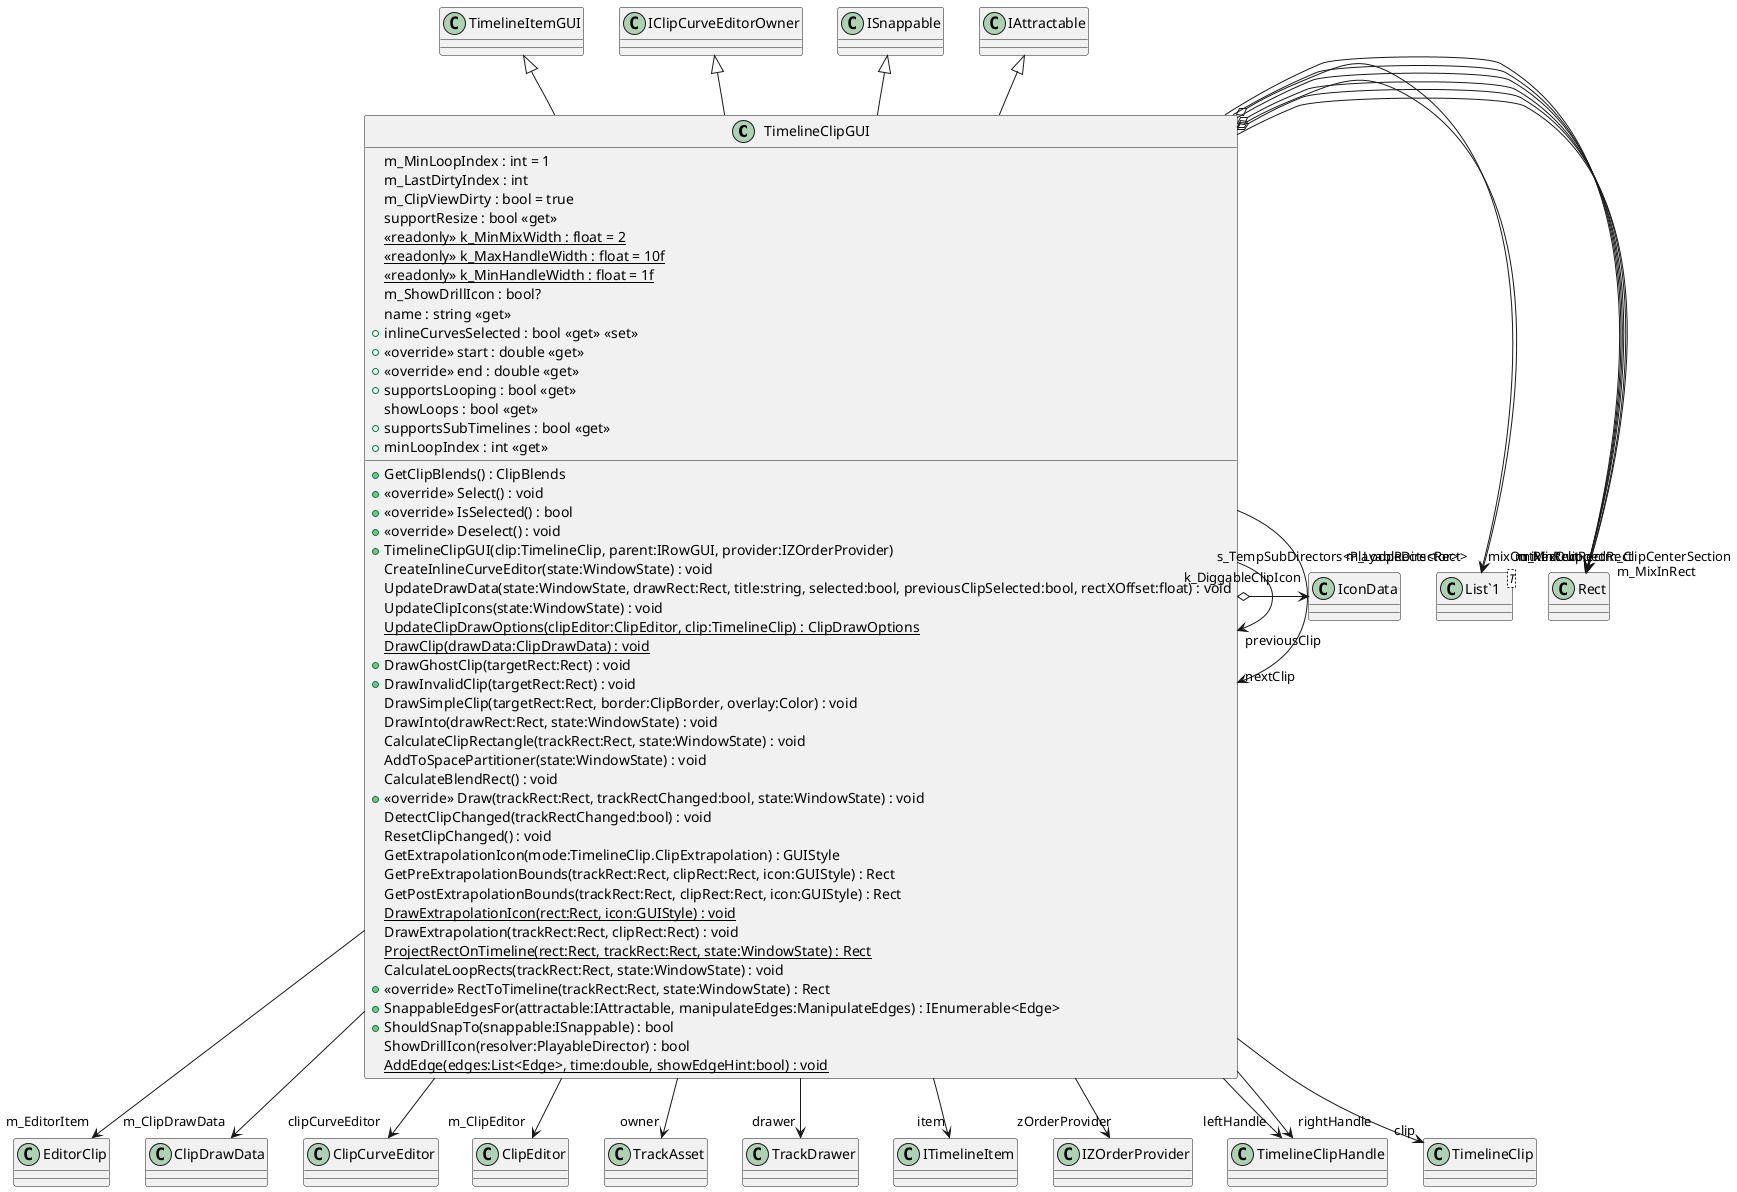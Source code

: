 @startuml
class TimelineClipGUI {
    m_MinLoopIndex : int = 1
    m_LastDirtyIndex : int
    m_ClipViewDirty : bool = true
    supportResize : bool <<get>>
    {static} <<readonly>> k_MinMixWidth : float = 2
    {static} <<readonly>> k_MaxHandleWidth : float = 10f
    {static} <<readonly>> k_MinHandleWidth : float = 1f
    m_ShowDrillIcon : bool?
    name : string <<get>>
    + inlineCurvesSelected : bool <<get>> <<set>>
    + GetClipBlends() : ClipBlends
    + <<override>> start : double <<get>>
    + <<override>> end : double <<get>>
    + supportsLooping : bool <<get>>
    showLoops : bool <<get>>
    + supportsSubTimelines : bool <<get>>
    + minLoopIndex : int <<get>>
    + <<override>> Select() : void
    + <<override>> IsSelected() : bool
    + <<override>> Deselect() : void
    + TimelineClipGUI(clip:TimelineClip, parent:IRowGUI, provider:IZOrderProvider)
    CreateInlineCurveEditor(state:WindowState) : void
    UpdateDrawData(state:WindowState, drawRect:Rect, title:string, selected:bool, previousClipSelected:bool, rectXOffset:float) : void
    UpdateClipIcons(state:WindowState) : void
    {static} UpdateClipDrawOptions(clipEditor:ClipEditor, clip:TimelineClip) : ClipDrawOptions
    {static} DrawClip(drawData:ClipDrawData) : void
    + DrawGhostClip(targetRect:Rect) : void
    + DrawInvalidClip(targetRect:Rect) : void
    DrawSimpleClip(targetRect:Rect, border:ClipBorder, overlay:Color) : void
    DrawInto(drawRect:Rect, state:WindowState) : void
    CalculateClipRectangle(trackRect:Rect, state:WindowState) : void
    AddToSpacePartitioner(state:WindowState) : void
    CalculateBlendRect() : void
    + <<override>> Draw(trackRect:Rect, trackRectChanged:bool, state:WindowState) : void
    DetectClipChanged(trackRectChanged:bool) : void
    ResetClipChanged() : void
    GetExtrapolationIcon(mode:TimelineClip.ClipExtrapolation) : GUIStyle
    GetPreExtrapolationBounds(trackRect:Rect, clipRect:Rect, icon:GUIStyle) : Rect
    GetPostExtrapolationBounds(trackRect:Rect, clipRect:Rect, icon:GUIStyle) : Rect
    {static} DrawExtrapolationIcon(rect:Rect, icon:GUIStyle) : void
    DrawExtrapolation(trackRect:Rect, clipRect:Rect) : void
    {static} ProjectRectOnTimeline(rect:Rect, trackRect:Rect, state:WindowState) : Rect
    CalculateLoopRects(trackRect:Rect, state:WindowState) : void
    + <<override>> RectToTimeline(trackRect:Rect, state:WindowState) : Rect
    + SnappableEdgesFor(attractable:IAttractable, manipulateEdges:ManipulateEdges) : IEnumerable<Edge>
    + ShouldSnapTo(snappable:ISnappable) : bool
    ShowDrillIcon(resolver:PlayableDirector) : bool
    {static} AddEdge(edges:List<Edge>, time:double, showEdgeHint:bool) : void
}
class "List`1"<T> {
}
TimelineItemGUI <|-- TimelineClipGUI
IClipCurveEditorOwner <|-- TimelineClipGUI
ISnappable <|-- TimelineClipGUI
IAttractable <|-- TimelineClipGUI
TimelineClipGUI --> "m_EditorItem" EditorClip
TimelineClipGUI --> "m_ClipCenterSection" Rect
TimelineClipGUI o-> "m_LoopRects<Rect>" "List`1"
TimelineClipGUI --> "m_ClipDrawData" ClipDrawData
TimelineClipGUI o-> "m_MixOutRect" Rect
TimelineClipGUI o-> "m_MixInRect" Rect
TimelineClipGUI --> "clipCurveEditor" ClipCurveEditor
TimelineClipGUI --> "previousClip" TimelineClipGUI
TimelineClipGUI --> "nextClip" TimelineClipGUI
TimelineClipGUI --> "m_ClipEditor" ClipEditor
TimelineClipGUI o-> "s_TempSubDirectors<PlayableDirector>" "List`1"
TimelineClipGUI o-> "k_DiggableClipIcon" IconData
TimelineClipGUI --> "mixOutRect" Rect
TimelineClipGUI --> "mixInRect" Rect
TimelineClipGUI --> "owner" TrackAsset
TimelineClipGUI --> "drawer" TrackDrawer
TimelineClipGUI --> "clippedRect" Rect
TimelineClipGUI --> "item" ITimelineItem
TimelineClipGUI --> "zOrderProvider" IZOrderProvider
TimelineClipGUI --> "leftHandle" TimelineClipHandle
TimelineClipGUI --> "rightHandle" TimelineClipHandle
TimelineClipGUI --> "clip" TimelineClip
@enduml

